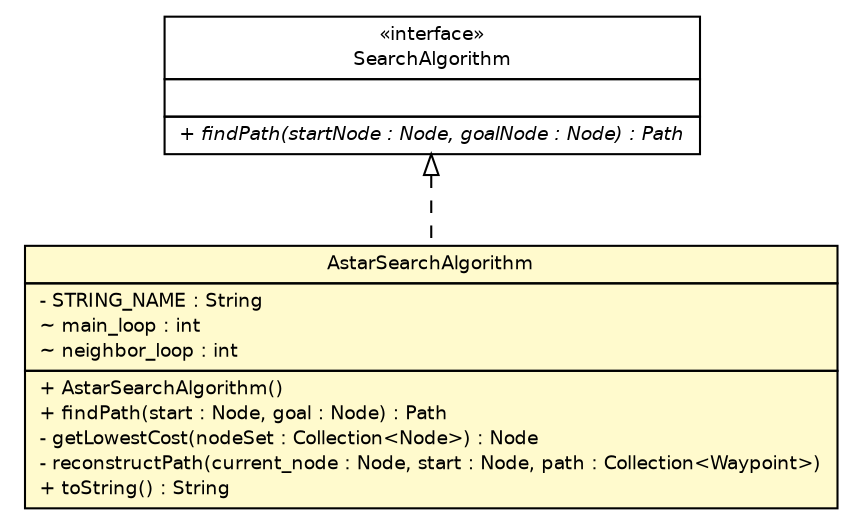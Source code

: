 #!/usr/local/bin/dot
#
# Class diagram 
# Generated by UMLGraph version R5_6-24-gf6e263 (http://www.umlgraph.org/)
#

digraph G {
	edge [fontname="Helvetica",fontsize=10,labelfontname="Helvetica",labelfontsize=10];
	node [fontname="Helvetica",fontsize=10,shape=plaintext];
	nodesep=0.25;
	ranksep=0.5;
	// lejos.robotics.pathfinding.AstarSearchAlgorithm
	c607 [label=<<table title="lejos.robotics.pathfinding.AstarSearchAlgorithm" border="0" cellborder="1" cellspacing="0" cellpadding="2" port="p" bgcolor="lemonChiffon" href="./AstarSearchAlgorithm.html">
		<tr><td><table border="0" cellspacing="0" cellpadding="1">
<tr><td align="center" balign="center"> AstarSearchAlgorithm </td></tr>
		</table></td></tr>
		<tr><td><table border="0" cellspacing="0" cellpadding="1">
<tr><td align="left" balign="left"> - STRING_NAME : String </td></tr>
<tr><td align="left" balign="left"> ~ main_loop : int </td></tr>
<tr><td align="left" balign="left"> ~ neighbor_loop : int </td></tr>
		</table></td></tr>
		<tr><td><table border="0" cellspacing="0" cellpadding="1">
<tr><td align="left" balign="left"> + AstarSearchAlgorithm() </td></tr>
<tr><td align="left" balign="left"> + findPath(start : Node, goal : Node) : Path </td></tr>
<tr><td align="left" balign="left"> - getLowestCost(nodeSet : Collection&lt;Node&gt;) : Node </td></tr>
<tr><td align="left" balign="left"> - reconstructPath(current_node : Node, start : Node, path : Collection&lt;Waypoint&gt;) </td></tr>
<tr><td align="left" balign="left"> + toString() : String </td></tr>
		</table></td></tr>
		</table>>, URL="./AstarSearchAlgorithm.html", fontname="Helvetica", fontcolor="black", fontsize=9.0];
	// lejos.robotics.pathfinding.SearchAlgorithm
	c619 [label=<<table title="lejos.robotics.pathfinding.SearchAlgorithm" border="0" cellborder="1" cellspacing="0" cellpadding="2" port="p" href="./SearchAlgorithm.html">
		<tr><td><table border="0" cellspacing="0" cellpadding="1">
<tr><td align="center" balign="center"> &#171;interface&#187; </td></tr>
<tr><td align="center" balign="center"> SearchAlgorithm </td></tr>
		</table></td></tr>
		<tr><td><table border="0" cellspacing="0" cellpadding="1">
<tr><td align="left" balign="left">  </td></tr>
		</table></td></tr>
		<tr><td><table border="0" cellspacing="0" cellpadding="1">
<tr><td align="left" balign="left"><font face="Helvetica-Oblique" point-size="9.0"> + findPath(startNode : Node, goalNode : Node) : Path </font></td></tr>
		</table></td></tr>
		</table>>, URL="./SearchAlgorithm.html", fontname="Helvetica", fontcolor="black", fontsize=9.0];
	//lejos.robotics.pathfinding.AstarSearchAlgorithm implements lejos.robotics.pathfinding.SearchAlgorithm
	c619:p -> c607:p [dir=back,arrowtail=empty,style=dashed];
}


